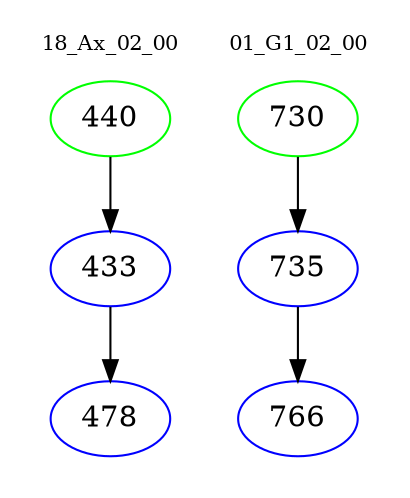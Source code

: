digraph{
subgraph cluster_0 {
color = white
label = "18_Ax_02_00";
fontsize=10;
T0_440 [label="440", color="green"]
T0_440 -> T0_433 [color="black"]
T0_433 [label="433", color="blue"]
T0_433 -> T0_478 [color="black"]
T0_478 [label="478", color="blue"]
}
subgraph cluster_1 {
color = white
label = "01_G1_02_00";
fontsize=10;
T1_730 [label="730", color="green"]
T1_730 -> T1_735 [color="black"]
T1_735 [label="735", color="blue"]
T1_735 -> T1_766 [color="black"]
T1_766 [label="766", color="blue"]
}
}
